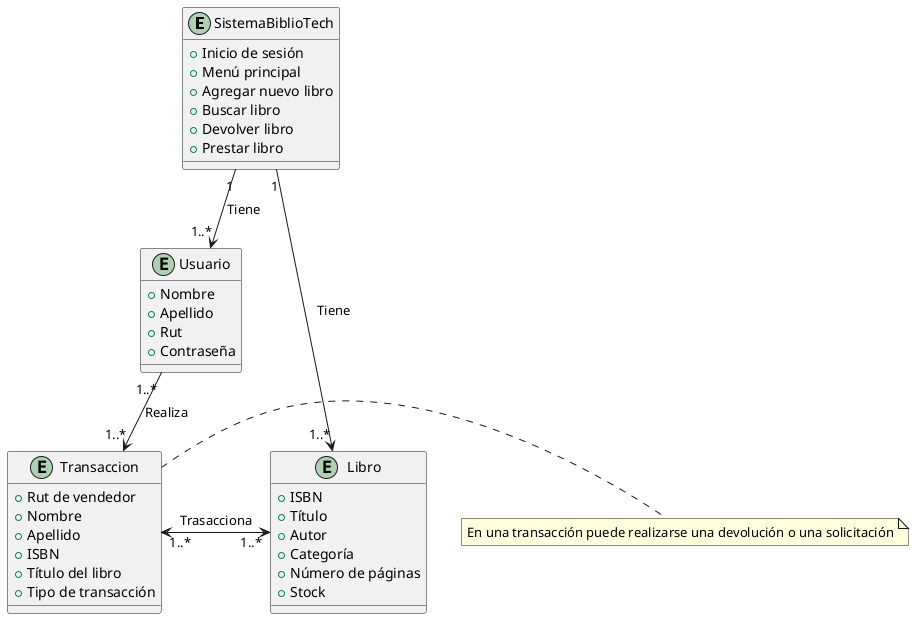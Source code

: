 @startuml
entity SistemaBiblioTech {
+ Inicio de sesión
+ Menú principal
+ Agregar nuevo libro
+ Buscar libro
+ Devolver libro
+ Prestar libro

}

entity Libro {
+ ISBN
+ Título
+ Autor
+ Categoría
+ Número de páginas
+ Stock
}


entity Usuario {
+ Nombre
+ Apellido
+ Rut
+ Contraseña
}


entity Transaccion {
+ Rut de vendedor
+ Nombre
+ Apellido
+ ISBN
+ Título del libro
+ Tipo de transacción
}

SistemaBiblioTech "1" --> "1..*" Usuario:Tiene
SistemaBiblioTech "1" --> "1..*" Libro:Tiene
Usuario"1..*" --> "1..*" Transaccion:Realiza
Transaccion"1..*" <-> "1..*" Libro:Trasacciona
note right: En una transacción puede realizarse una devolución o una solicitación
@enduml